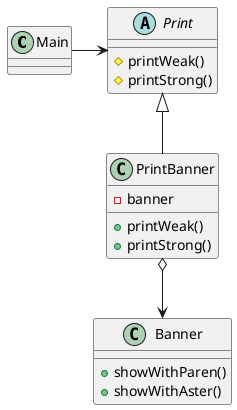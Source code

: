 @startuml

class Main {
}
abstract class Print {
    #printWeak()
    #printStrong()
}
class PrintBanner {
    -banner
    +printWeak()
    +printStrong()
}
class Banner {
    +showWithParen()
    +showWithAster()
}

Main -> Print
Print <|-- PrintBanner
PrintBanner o--> Banner

@enduml
